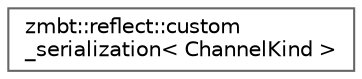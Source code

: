 digraph "Graphical Class Hierarchy"
{
 // LATEX_PDF_SIZE
  bgcolor="transparent";
  edge [fontname=Helvetica,fontsize=10,labelfontname=Helvetica,labelfontsize=10];
  node [fontname=Helvetica,fontsize=10,shape=box,height=0.2,width=0.4];
  rankdir="LR";
  Node0 [id="Node000000",label="zmbt::reflect::custom\l_serialization\< ChannelKind \>",height=0.2,width=0.4,color="grey40", fillcolor="white", style="filled",URL="$structzmbt_1_1reflect_1_1custom__serialization_3_01ChannelKind_01_4.html",tooltip=" "];
}
